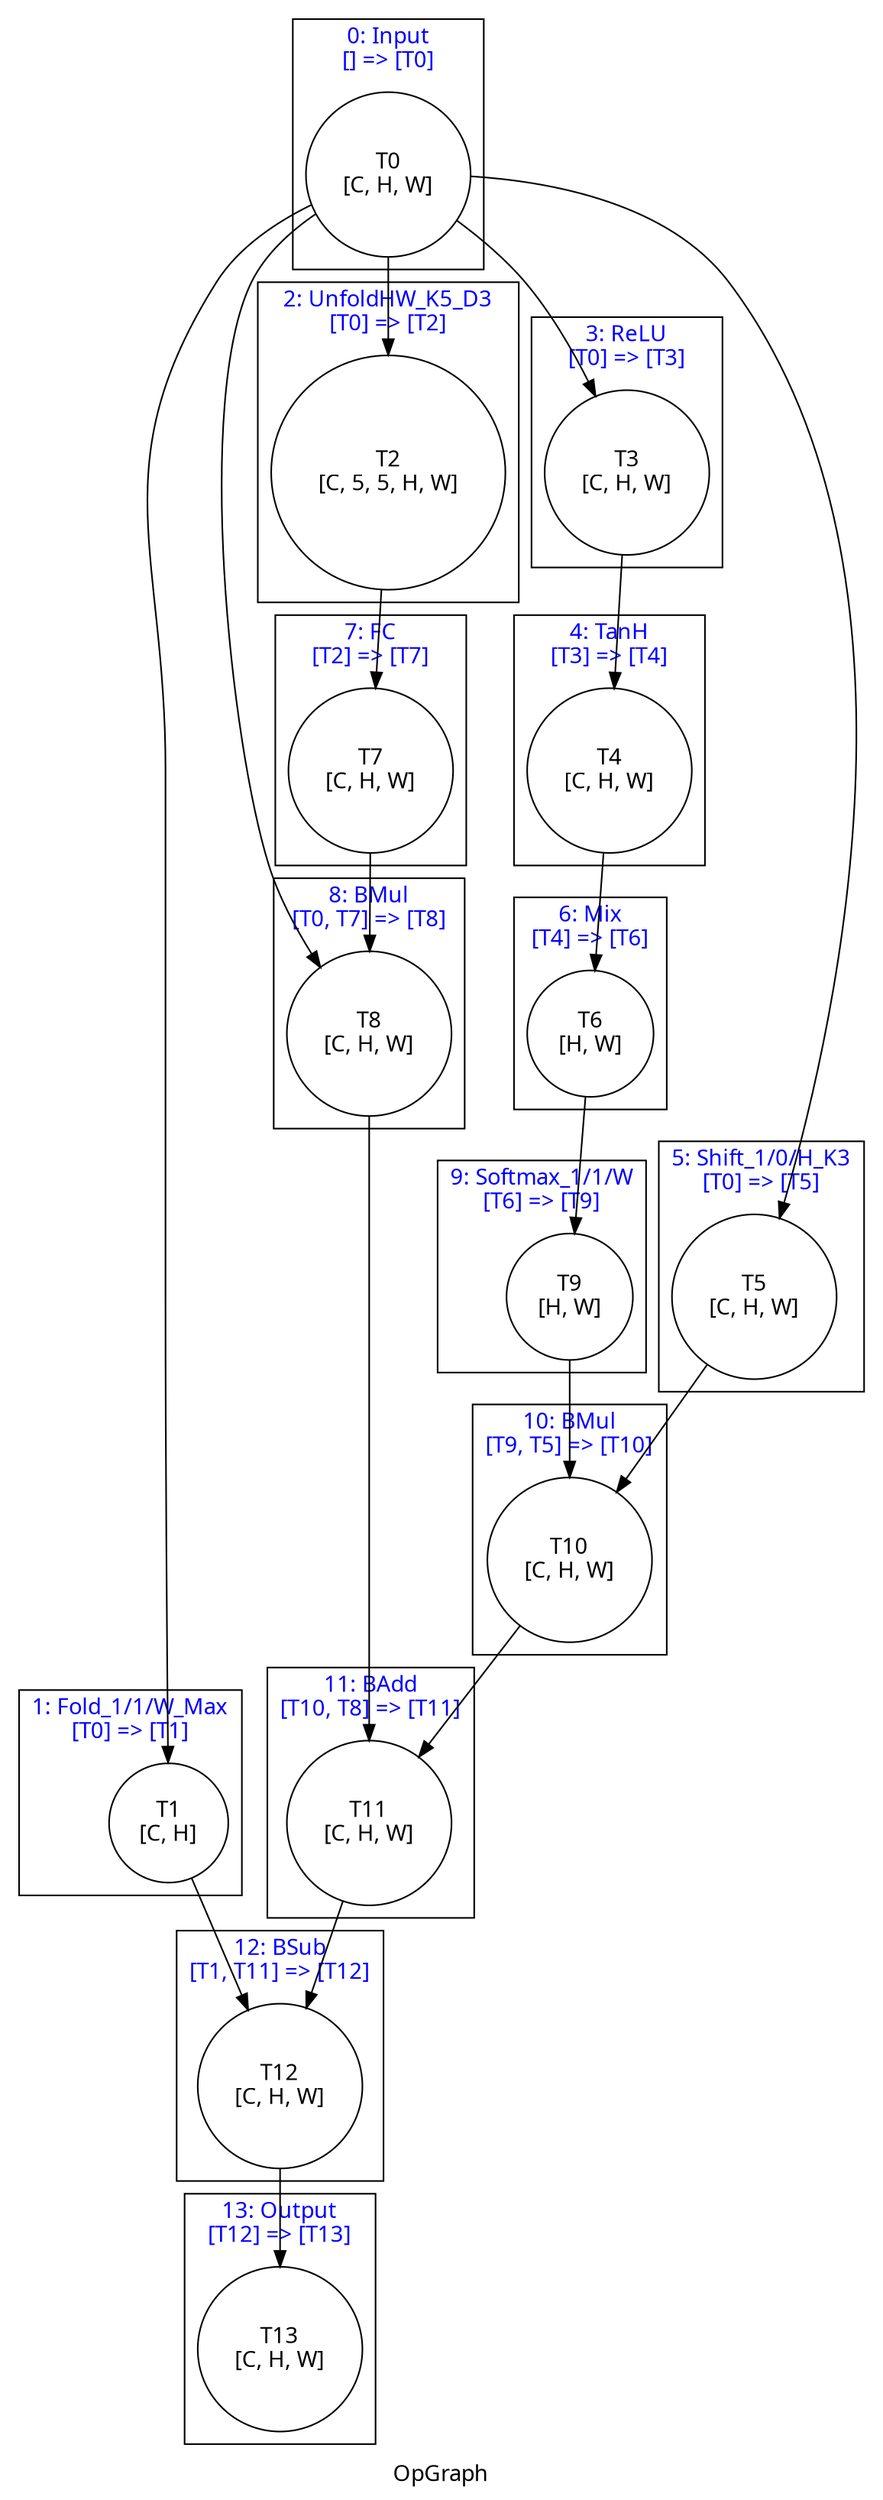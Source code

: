 digraph OpGraph {
    label = "OpGraph"
    fontname = "Graphik";
    subgraph tensors {
        node [shape = circle, color = black, fontname = "Graphik"]
        t_0; t_1; t_2; t_3; t_4; t_5; t_6; t_7; t_8; t_9; t_10; t_11; t_12; t_13; 
    }
    subgraph cluster_0 {
        fontcolor = blue;
        label = "0: Input\n[] => [T0]";
        t_0 [label = "T0\n[C, H, W]"];
    }
    subgraph cluster_1 {
        fontcolor = blue;
        label = "1: Fold_1/1/W_Max\n[T0] => [T1]";
        t_1 [label = "T1\n[C, H]"];
    }
    subgraph cluster_2 {
        fontcolor = blue;
        label = "2: UnfoldHW_K5_D3\n[T0] => [T2]";
        t_2 [label = "T2\n[C, 5, 5, H, W]"];
    }
    subgraph cluster_3 {
        fontcolor = blue;
        label = "3: ReLU\n[T0] => [T3]";
        t_3 [label = "T3\n[C, H, W]"];
    }
    subgraph cluster_4 {
        fontcolor = blue;
        label = "4: TanH\n[T3] => [T4]";
        t_4 [label = "T4\n[C, H, W]"];
    }
    subgraph cluster_5 {
        fontcolor = blue;
        label = "5: Shift_1/0/H_K3\n[T0] => [T5]";
        t_5 [label = "T5\n[C, H, W]"];
    }
    subgraph cluster_6 {
        fontcolor = blue;
        label = "6: Mix\n[T4] => [T6]";
        t_6 [label = "T6\n[H, W]"];
    }
    subgraph cluster_7 {
        fontcolor = blue;
        label = "7: FC\n[T2] => [T7]";
        t_7 [label = "T7\n[C, H, W]"];
    }
    subgraph cluster_8 {
        fontcolor = blue;
        label = "8: BMul\n[T0, T7] => [T8]";
        t_8 [label = "T8\n[C, H, W]"];
    }
    subgraph cluster_9 {
        fontcolor = blue;
        label = "9: Softmax_1/1/W\n[T6] => [T9]";
        t_9 [label = "T9\n[H, W]"];
    }
    subgraph cluster_10 {
        fontcolor = blue;
        label = "10: BMul\n[T9, T5] => [T10]";
        t_10 [label = "T10\n[C, H, W]"];
    }
    subgraph cluster_11 {
        fontcolor = blue;
        label = "11: BAdd\n[T10, T8] => [T11]";
        t_11 [label = "T11\n[C, H, W]"];
    }
    subgraph cluster_12 {
        fontcolor = blue;
        label = "12: BSub\n[T1, T11] => [T12]";
        t_12 [label = "T12\n[C, H, W]"];
    }
    subgraph cluster_13 {
        fontcolor = blue;
        label = "13: Output\n[T12] => [T13]";
        t_13 [label = "T13\n[C, H, W]"];
    }
    t_0 -> t_1;
    t_0 -> t_2;
    t_0 -> t_3;
    t_0 -> t_5;
    t_0 -> t_8;
    t_1 -> t_12;
    t_2 -> t_7;
    t_3 -> t_4;
    t_4 -> t_6;
    t_5 -> t_10;
    t_6 -> t_9;
    t_7 -> t_8;
    t_8 -> t_11;
    t_9 -> t_10;
    t_10 -> t_11;
    t_11 -> t_12;
    t_12 -> t_13;
}

